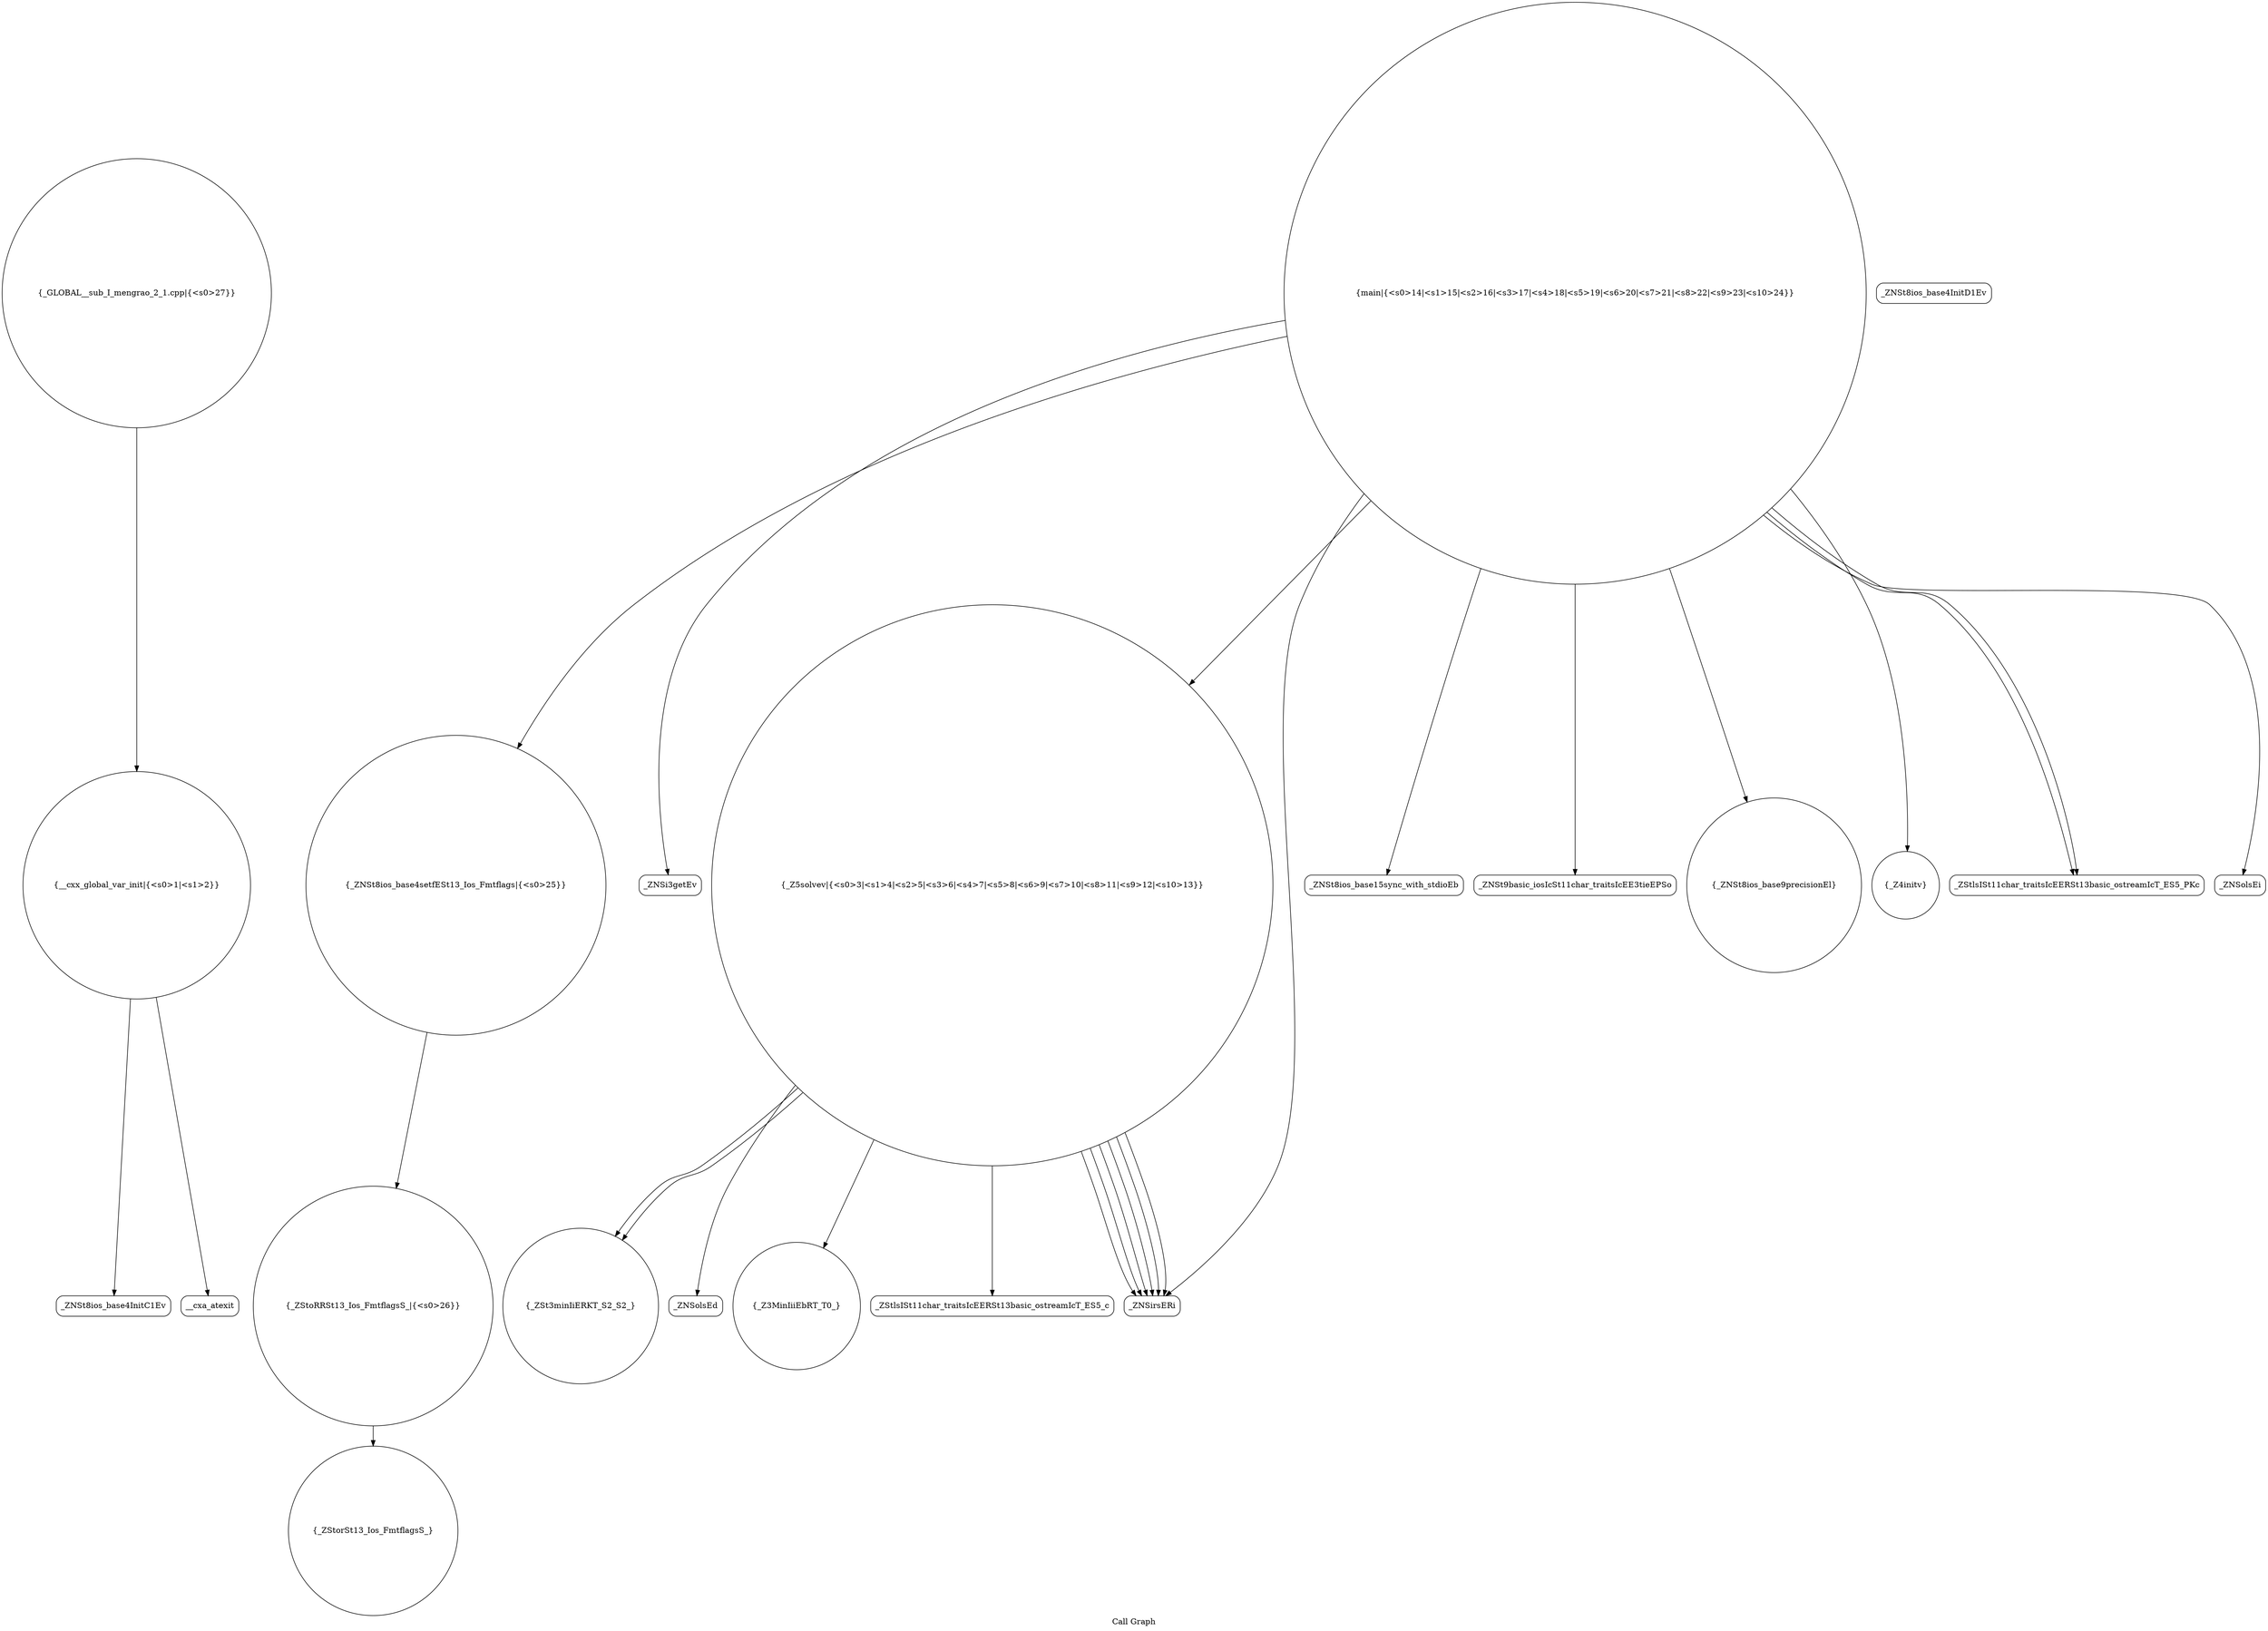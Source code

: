 digraph "Call Graph" {
	label="Call Graph";

	Node0x56475cfa1290 [shape=record,shape=circle,label="{__cxx_global_var_init|{<s0>1|<s1>2}}"];
	Node0x56475cfa1290:s0 -> Node0x56475cfa1720[color=black];
	Node0x56475cfa1290:s1 -> Node0x56475cfa1820[color=black];
	Node0x56475cfa1a20 [shape=record,shape=circle,label="{_ZSt3minIiERKT_S2_S2_}"];
	Node0x56475cfa1da0 [shape=record,shape=circle,label="{_ZNSt8ios_base4setfESt13_Ios_Fmtflags|{<s0>25}}"];
	Node0x56475cfa1da0:s0 -> Node0x56475cfa2020[color=black];
	Node0x56475cfa2120 [shape=record,shape=circle,label="{_GLOBAL__sub_I_mengrao_2_1.cpp|{<s0>27}}"];
	Node0x56475cfa2120:s0 -> Node0x56475cfa1290[color=black];
	Node0x56475cfa17a0 [shape=record,shape=Mrecord,label="{_ZNSt8ios_base4InitD1Ev}"];
	Node0x56475cfa1b20 [shape=record,shape=Mrecord,label="{_ZNSolsEd}"];
	Node0x56475cfa1ea0 [shape=record,shape=Mrecord,label="{_ZNSi3getEv}"];
	Node0x56475cfa18a0 [shape=record,shape=circle,label="{_Z5solvev|{<s0>3|<s1>4|<s2>5|<s3>6|<s4>7|<s5>8|<s6>9|<s7>10|<s8>11|<s9>12|<s10>13}}"];
	Node0x56475cfa18a0:s0 -> Node0x56475cfa1920[color=black];
	Node0x56475cfa18a0:s1 -> Node0x56475cfa1920[color=black];
	Node0x56475cfa18a0:s2 -> Node0x56475cfa1920[color=black];
	Node0x56475cfa18a0:s3 -> Node0x56475cfa1920[color=black];
	Node0x56475cfa18a0:s4 -> Node0x56475cfa1920[color=black];
	Node0x56475cfa18a0:s5 -> Node0x56475cfa1920[color=black];
	Node0x56475cfa18a0:s6 -> Node0x56475cfa19a0[color=black];
	Node0x56475cfa18a0:s7 -> Node0x56475cfa1a20[color=black];
	Node0x56475cfa18a0:s8 -> Node0x56475cfa1a20[color=black];
	Node0x56475cfa18a0:s9 -> Node0x56475cfa1b20[color=black];
	Node0x56475cfa18a0:s10 -> Node0x56475cfa1aa0[color=black];
	Node0x56475cfa1c20 [shape=record,shape=circle,label="{main|{<s0>14|<s1>15|<s2>16|<s3>17|<s4>18|<s5>19|<s6>20|<s7>21|<s8>22|<s9>23|<s10>24}}"];
	Node0x56475cfa1c20:s0 -> Node0x56475cfa1ca0[color=black];
	Node0x56475cfa1c20:s1 -> Node0x56475cfa1d20[color=black];
	Node0x56475cfa1c20:s2 -> Node0x56475cfa1da0[color=black];
	Node0x56475cfa1c20:s3 -> Node0x56475cfa1e20[color=black];
	Node0x56475cfa1c20:s4 -> Node0x56475cfa1ba0[color=black];
	Node0x56475cfa1c20:s5 -> Node0x56475cfa1920[color=black];
	Node0x56475cfa1c20:s6 -> Node0x56475cfa1ea0[color=black];
	Node0x56475cfa1c20:s7 -> Node0x56475cfa1f20[color=black];
	Node0x56475cfa1c20:s8 -> Node0x56475cfa1fa0[color=black];
	Node0x56475cfa1c20:s9 -> Node0x56475cfa1f20[color=black];
	Node0x56475cfa1c20:s10 -> Node0x56475cfa18a0[color=black];
	Node0x56475cfa1fa0 [shape=record,shape=Mrecord,label="{_ZNSolsEi}"];
	Node0x56475cfa19a0 [shape=record,shape=circle,label="{_Z3MinIiiEbRT_T0_}"];
	Node0x56475cfa1d20 [shape=record,shape=Mrecord,label="{_ZNSt9basic_iosIcSt11char_traitsIcEE3tieEPSo}"];
	Node0x56475cfa20a0 [shape=record,shape=circle,label="{_ZStorSt13_Ios_FmtflagsS_}"];
	Node0x56475cfa1720 [shape=record,shape=Mrecord,label="{_ZNSt8ios_base4InitC1Ev}"];
	Node0x56475cfa1aa0 [shape=record,shape=Mrecord,label="{_ZStlsISt11char_traitsIcEERSt13basic_ostreamIcT_ES5_c}"];
	Node0x56475cfa1e20 [shape=record,shape=circle,label="{_ZNSt8ios_base9precisionEl}"];
	Node0x56475cfa1820 [shape=record,shape=Mrecord,label="{__cxa_atexit}"];
	Node0x56475cfa1ba0 [shape=record,shape=circle,label="{_Z4initv}"];
	Node0x56475cfa1f20 [shape=record,shape=Mrecord,label="{_ZStlsISt11char_traitsIcEERSt13basic_ostreamIcT_ES5_PKc}"];
	Node0x56475cfa1920 [shape=record,shape=Mrecord,label="{_ZNSirsERi}"];
	Node0x56475cfa1ca0 [shape=record,shape=Mrecord,label="{_ZNSt8ios_base15sync_with_stdioEb}"];
	Node0x56475cfa2020 [shape=record,shape=circle,label="{_ZStoRRSt13_Ios_FmtflagsS_|{<s0>26}}"];
	Node0x56475cfa2020:s0 -> Node0x56475cfa20a0[color=black];
}
